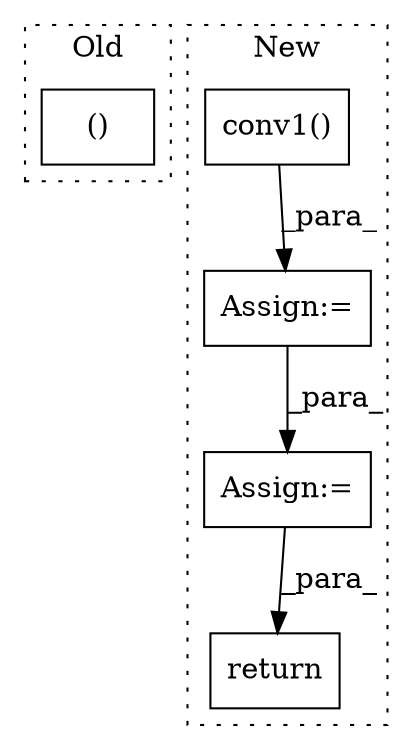 digraph G {
subgraph cluster0 {
1 [label="()" a="54" s="1009" l="10" shape="box"];
label = "Old";
style="dotted";
}
subgraph cluster1 {
2 [label="conv1()" a="75" s="1782,1810" l="11,1" shape="box"];
3 [label="Assign:=" a="68" s="2026" l="3" shape="box"];
4 [label="Assign:=" a="68" s="1953" l="3" shape="box"];
5 [label="return" a="93" s="2094" l="7" shape="box"];
label = "New";
style="dotted";
}
2 -> 4 [label="_para_"];
3 -> 5 [label="_para_"];
4 -> 3 [label="_para_"];
}